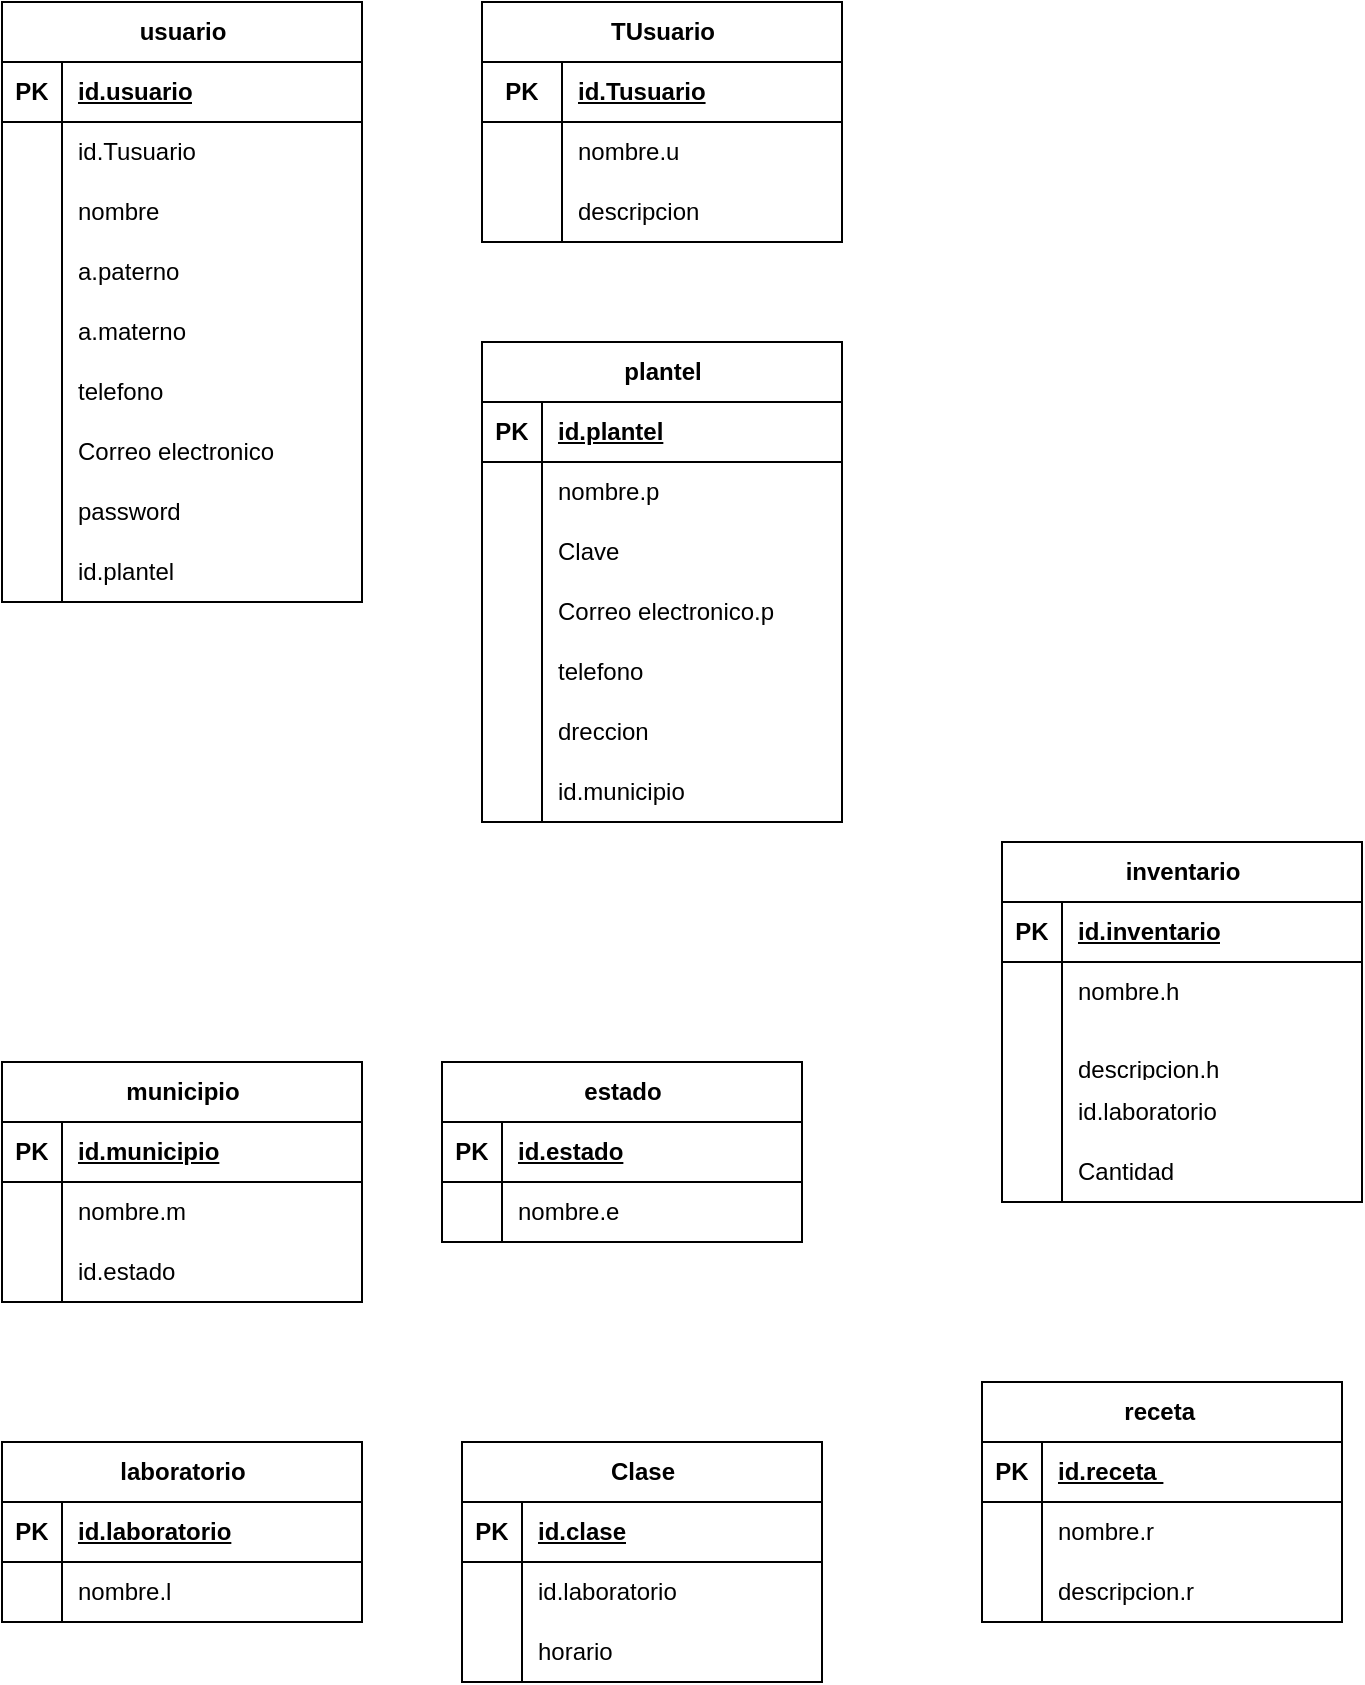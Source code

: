 <mxfile version="21.1.2" type="github">
  <diagram name="Página-1" id="ZYqo0k_tQxLcx-SeX5PD">
    <mxGraphModel dx="794" dy="708" grid="1" gridSize="10" guides="1" tooltips="1" connect="1" arrows="1" fold="1" page="1" pageScale="1" pageWidth="827" pageHeight="1169" math="0" shadow="0">
      <root>
        <mxCell id="0" />
        <mxCell id="1" parent="0" />
        <mxCell id="Mk4qaH-paiFfPw6_qIdp-1" value="&lt;font style=&quot;vertical-align: inherit;&quot;&gt;&lt;font style=&quot;vertical-align: inherit;&quot;&gt;estado&lt;/font&gt;&lt;/font&gt;" style="shape=table;startSize=30;container=1;collapsible=1;childLayout=tableLayout;fixedRows=1;rowLines=0;fontStyle=1;align=center;resizeLast=1;html=1;" parent="1" vertex="1">
          <mxGeometry x="260" y="570" width="180" height="90" as="geometry" />
        </mxCell>
        <mxCell id="Mk4qaH-paiFfPw6_qIdp-2" value="" style="shape=tableRow;horizontal=0;startSize=0;swimlaneHead=0;swimlaneBody=0;fillColor=none;collapsible=0;dropTarget=0;points=[[0,0.5],[1,0.5]];portConstraint=eastwest;top=0;left=0;right=0;bottom=1;" parent="Mk4qaH-paiFfPw6_qIdp-1" vertex="1">
          <mxGeometry y="30" width="180" height="30" as="geometry" />
        </mxCell>
        <mxCell id="Mk4qaH-paiFfPw6_qIdp-3" value="PK" style="shape=partialRectangle;connectable=0;fillColor=none;top=0;left=0;bottom=0;right=0;fontStyle=1;overflow=hidden;whiteSpace=wrap;html=1;" parent="Mk4qaH-paiFfPw6_qIdp-2" vertex="1">
          <mxGeometry width="30" height="30" as="geometry">
            <mxRectangle width="30" height="30" as="alternateBounds" />
          </mxGeometry>
        </mxCell>
        <mxCell id="Mk4qaH-paiFfPw6_qIdp-4" value="&lt;font style=&quot;vertical-align: inherit;&quot;&gt;&lt;font style=&quot;vertical-align: inherit;&quot;&gt;id.estado&lt;/font&gt;&lt;/font&gt;" style="shape=partialRectangle;connectable=0;fillColor=none;top=0;left=0;bottom=0;right=0;align=left;spacingLeft=6;fontStyle=5;overflow=hidden;whiteSpace=wrap;html=1;" parent="Mk4qaH-paiFfPw6_qIdp-2" vertex="1">
          <mxGeometry x="30" width="150" height="30" as="geometry">
            <mxRectangle width="150" height="30" as="alternateBounds" />
          </mxGeometry>
        </mxCell>
        <mxCell id="Mk4qaH-paiFfPw6_qIdp-5" value="" style="shape=tableRow;horizontal=0;startSize=0;swimlaneHead=0;swimlaneBody=0;fillColor=none;collapsible=0;dropTarget=0;points=[[0,0.5],[1,0.5]];portConstraint=eastwest;top=0;left=0;right=0;bottom=0;" parent="Mk4qaH-paiFfPw6_qIdp-1" vertex="1">
          <mxGeometry y="60" width="180" height="30" as="geometry" />
        </mxCell>
        <mxCell id="Mk4qaH-paiFfPw6_qIdp-6" value="" style="shape=partialRectangle;connectable=0;fillColor=none;top=0;left=0;bottom=0;right=0;editable=1;overflow=hidden;whiteSpace=wrap;html=1;" parent="Mk4qaH-paiFfPw6_qIdp-5" vertex="1">
          <mxGeometry width="30" height="30" as="geometry">
            <mxRectangle width="30" height="30" as="alternateBounds" />
          </mxGeometry>
        </mxCell>
        <mxCell id="Mk4qaH-paiFfPw6_qIdp-7" value="&lt;font style=&quot;vertical-align: inherit;&quot;&gt;&lt;font style=&quot;vertical-align: inherit;&quot;&gt;nombre.e&lt;/font&gt;&lt;/font&gt;" style="shape=partialRectangle;connectable=0;fillColor=none;top=0;left=0;bottom=0;right=0;align=left;spacingLeft=6;overflow=hidden;whiteSpace=wrap;html=1;" parent="Mk4qaH-paiFfPw6_qIdp-5" vertex="1">
          <mxGeometry x="30" width="150" height="30" as="geometry">
            <mxRectangle width="150" height="30" as="alternateBounds" />
          </mxGeometry>
        </mxCell>
        <mxCell id="Mk4qaH-paiFfPw6_qIdp-14" value="&lt;font style=&quot;vertical-align: inherit;&quot;&gt;&lt;font style=&quot;vertical-align: inherit;&quot;&gt;inventario&lt;/font&gt;&lt;/font&gt;" style="shape=table;startSize=30;container=1;collapsible=1;childLayout=tableLayout;fixedRows=1;rowLines=0;fontStyle=1;align=center;resizeLast=1;html=1;" parent="1" vertex="1">
          <mxGeometry x="540" y="460" width="180" height="180" as="geometry" />
        </mxCell>
        <mxCell id="Mk4qaH-paiFfPw6_qIdp-15" value="" style="shape=tableRow;horizontal=0;startSize=0;swimlaneHead=0;swimlaneBody=0;fillColor=none;collapsible=0;dropTarget=0;points=[[0,0.5],[1,0.5]];portConstraint=eastwest;top=0;left=0;right=0;bottom=1;" parent="Mk4qaH-paiFfPw6_qIdp-14" vertex="1">
          <mxGeometry y="30" width="180" height="30" as="geometry" />
        </mxCell>
        <mxCell id="Mk4qaH-paiFfPw6_qIdp-16" value="PK" style="shape=partialRectangle;connectable=0;fillColor=none;top=0;left=0;bottom=0;right=0;fontStyle=1;overflow=hidden;whiteSpace=wrap;html=1;" parent="Mk4qaH-paiFfPw6_qIdp-15" vertex="1">
          <mxGeometry width="30" height="30" as="geometry">
            <mxRectangle width="30" height="30" as="alternateBounds" />
          </mxGeometry>
        </mxCell>
        <mxCell id="Mk4qaH-paiFfPw6_qIdp-17" value="&lt;font style=&quot;vertical-align: inherit;&quot;&gt;&lt;font style=&quot;vertical-align: inherit;&quot;&gt;id.inventario&lt;/font&gt;&lt;/font&gt;" style="shape=partialRectangle;connectable=0;fillColor=none;top=0;left=0;bottom=0;right=0;align=left;spacingLeft=6;fontStyle=5;overflow=hidden;whiteSpace=wrap;html=1;" parent="Mk4qaH-paiFfPw6_qIdp-15" vertex="1">
          <mxGeometry x="30" width="150" height="30" as="geometry">
            <mxRectangle width="150" height="30" as="alternateBounds" />
          </mxGeometry>
        </mxCell>
        <mxCell id="Mk4qaH-paiFfPw6_qIdp-177" value="" style="shape=tableRow;horizontal=0;startSize=0;swimlaneHead=0;swimlaneBody=0;fillColor=none;collapsible=0;dropTarget=0;points=[[0,0.5],[1,0.5]];portConstraint=eastwest;top=0;left=0;right=0;bottom=0;" parent="Mk4qaH-paiFfPw6_qIdp-14" vertex="1">
          <mxGeometry y="60" width="180" height="30" as="geometry" />
        </mxCell>
        <mxCell id="Mk4qaH-paiFfPw6_qIdp-178" value="" style="shape=partialRectangle;connectable=0;fillColor=none;top=0;left=0;bottom=0;right=0;editable=1;overflow=hidden;whiteSpace=wrap;html=1;" parent="Mk4qaH-paiFfPw6_qIdp-177" vertex="1">
          <mxGeometry width="30" height="30" as="geometry">
            <mxRectangle width="30" height="30" as="alternateBounds" />
          </mxGeometry>
        </mxCell>
        <mxCell id="Mk4qaH-paiFfPw6_qIdp-179" value="&lt;font style=&quot;vertical-align: inherit;&quot;&gt;&lt;font style=&quot;vertical-align: inherit;&quot;&gt;nombre.h&lt;/font&gt;&lt;/font&gt;" style="shape=partialRectangle;connectable=0;fillColor=none;top=0;left=0;bottom=0;right=0;align=left;spacingLeft=6;overflow=hidden;whiteSpace=wrap;html=1;" parent="Mk4qaH-paiFfPw6_qIdp-177" vertex="1">
          <mxGeometry x="30" width="150" height="30" as="geometry">
            <mxRectangle width="150" height="30" as="alternateBounds" />
          </mxGeometry>
        </mxCell>
        <mxCell id="Mk4qaH-paiFfPw6_qIdp-180" value="" style="shape=tableRow;horizontal=0;startSize=0;swimlaneHead=0;swimlaneBody=0;fillColor=none;collapsible=0;dropTarget=0;points=[[0,0.5],[1,0.5]];portConstraint=eastwest;top=0;left=0;right=0;bottom=0;" parent="Mk4qaH-paiFfPw6_qIdp-14" vertex="1">
          <mxGeometry y="90" width="180" height="30" as="geometry" />
        </mxCell>
        <mxCell id="Mk4qaH-paiFfPw6_qIdp-181" value="" style="shape=partialRectangle;connectable=0;fillColor=none;top=0;left=0;bottom=0;right=0;editable=1;overflow=hidden;whiteSpace=wrap;html=1;" parent="Mk4qaH-paiFfPw6_qIdp-180" vertex="1">
          <mxGeometry width="30" height="30" as="geometry">
            <mxRectangle width="30" height="30" as="alternateBounds" />
          </mxGeometry>
        </mxCell>
        <mxCell id="Mk4qaH-paiFfPw6_qIdp-182" value="&lt;br&gt;&lt;font style=&quot;vertical-align: inherit;&quot;&gt;&lt;font style=&quot;vertical-align: inherit;&quot;&gt;descripcion.h&lt;/font&gt;&lt;/font&gt;" style="shape=partialRectangle;connectable=0;fillColor=none;top=0;left=0;bottom=0;right=0;align=left;spacingLeft=6;overflow=hidden;whiteSpace=wrap;html=1;" parent="Mk4qaH-paiFfPw6_qIdp-180" vertex="1">
          <mxGeometry x="30" width="150" height="30" as="geometry">
            <mxRectangle width="150" height="30" as="alternateBounds" />
          </mxGeometry>
        </mxCell>
        <mxCell id="Mk4qaH-paiFfPw6_qIdp-183" value="" style="shape=tableRow;horizontal=0;startSize=0;swimlaneHead=0;swimlaneBody=0;fillColor=none;collapsible=0;dropTarget=0;points=[[0,0.5],[1,0.5]];portConstraint=eastwest;top=0;left=0;right=0;bottom=0;" parent="Mk4qaH-paiFfPw6_qIdp-14" vertex="1">
          <mxGeometry y="120" width="180" height="30" as="geometry" />
        </mxCell>
        <mxCell id="Mk4qaH-paiFfPw6_qIdp-184" value="" style="shape=partialRectangle;connectable=0;fillColor=none;top=0;left=0;bottom=0;right=0;editable=1;overflow=hidden;whiteSpace=wrap;html=1;" parent="Mk4qaH-paiFfPw6_qIdp-183" vertex="1">
          <mxGeometry width="30" height="30" as="geometry">
            <mxRectangle width="30" height="30" as="alternateBounds" />
          </mxGeometry>
        </mxCell>
        <mxCell id="Mk4qaH-paiFfPw6_qIdp-185" value="&lt;font style=&quot;vertical-align: inherit;&quot;&gt;&lt;font style=&quot;vertical-align: inherit;&quot;&gt;id.laboratorio&lt;/font&gt;&lt;/font&gt;" style="shape=partialRectangle;connectable=0;fillColor=none;top=0;left=0;bottom=0;right=0;align=left;spacingLeft=6;overflow=hidden;whiteSpace=wrap;html=1;" parent="Mk4qaH-paiFfPw6_qIdp-183" vertex="1">
          <mxGeometry x="30" width="150" height="30" as="geometry">
            <mxRectangle width="150" height="30" as="alternateBounds" />
          </mxGeometry>
        </mxCell>
        <mxCell id="Mk4qaH-paiFfPw6_qIdp-18" value="" style="shape=tableRow;horizontal=0;startSize=0;swimlaneHead=0;swimlaneBody=0;fillColor=none;collapsible=0;dropTarget=0;points=[[0,0.5],[1,0.5]];portConstraint=eastwest;top=0;left=0;right=0;bottom=0;" parent="Mk4qaH-paiFfPw6_qIdp-14" vertex="1">
          <mxGeometry y="150" width="180" height="30" as="geometry" />
        </mxCell>
        <mxCell id="Mk4qaH-paiFfPw6_qIdp-19" value="" style="shape=partialRectangle;connectable=0;fillColor=none;top=0;left=0;bottom=0;right=0;editable=1;overflow=hidden;whiteSpace=wrap;html=1;" parent="Mk4qaH-paiFfPw6_qIdp-18" vertex="1">
          <mxGeometry width="30" height="30" as="geometry">
            <mxRectangle width="30" height="30" as="alternateBounds" />
          </mxGeometry>
        </mxCell>
        <mxCell id="Mk4qaH-paiFfPw6_qIdp-20" value="&lt;font style=&quot;vertical-align: inherit;&quot;&gt;&lt;font style=&quot;vertical-align: inherit;&quot;&gt;Cantidad&lt;/font&gt;&lt;/font&gt;" style="shape=partialRectangle;connectable=0;fillColor=none;top=0;left=0;bottom=0;right=0;align=left;spacingLeft=6;overflow=hidden;whiteSpace=wrap;html=1;" parent="Mk4qaH-paiFfPw6_qIdp-18" vertex="1">
          <mxGeometry x="30" width="150" height="30" as="geometry">
            <mxRectangle width="150" height="30" as="alternateBounds" />
          </mxGeometry>
        </mxCell>
        <mxCell id="Mk4qaH-paiFfPw6_qIdp-27" value="&lt;font style=&quot;vertical-align: inherit;&quot;&gt;&lt;font style=&quot;vertical-align: inherit;&quot;&gt;municipio&lt;/font&gt;&lt;/font&gt;" style="shape=table;startSize=30;container=1;collapsible=1;childLayout=tableLayout;fixedRows=1;rowLines=0;fontStyle=1;align=center;resizeLast=1;html=1;" parent="1" vertex="1">
          <mxGeometry x="40" y="570" width="180" height="120" as="geometry" />
        </mxCell>
        <mxCell id="Mk4qaH-paiFfPw6_qIdp-28" value="" style="shape=tableRow;horizontal=0;startSize=0;swimlaneHead=0;swimlaneBody=0;fillColor=none;collapsible=0;dropTarget=0;points=[[0,0.5],[1,0.5]];portConstraint=eastwest;top=0;left=0;right=0;bottom=1;" parent="Mk4qaH-paiFfPw6_qIdp-27" vertex="1">
          <mxGeometry y="30" width="180" height="30" as="geometry" />
        </mxCell>
        <mxCell id="Mk4qaH-paiFfPw6_qIdp-29" value="PK" style="shape=partialRectangle;connectable=0;fillColor=none;top=0;left=0;bottom=0;right=0;fontStyle=1;overflow=hidden;whiteSpace=wrap;html=1;" parent="Mk4qaH-paiFfPw6_qIdp-28" vertex="1">
          <mxGeometry width="30" height="30" as="geometry">
            <mxRectangle width="30" height="30" as="alternateBounds" />
          </mxGeometry>
        </mxCell>
        <mxCell id="Mk4qaH-paiFfPw6_qIdp-30" value="&lt;font style=&quot;vertical-align: inherit;&quot;&gt;&lt;font style=&quot;vertical-align: inherit;&quot;&gt;id.municipio&lt;/font&gt;&lt;/font&gt;" style="shape=partialRectangle;connectable=0;fillColor=none;top=0;left=0;bottom=0;right=0;align=left;spacingLeft=6;fontStyle=5;overflow=hidden;whiteSpace=wrap;html=1;" parent="Mk4qaH-paiFfPw6_qIdp-28" vertex="1">
          <mxGeometry x="30" width="150" height="30" as="geometry">
            <mxRectangle width="150" height="30" as="alternateBounds" />
          </mxGeometry>
        </mxCell>
        <mxCell id="Mk4qaH-paiFfPw6_qIdp-31" value="" style="shape=tableRow;horizontal=0;startSize=0;swimlaneHead=0;swimlaneBody=0;fillColor=none;collapsible=0;dropTarget=0;points=[[0,0.5],[1,0.5]];portConstraint=eastwest;top=0;left=0;right=0;bottom=0;" parent="Mk4qaH-paiFfPw6_qIdp-27" vertex="1">
          <mxGeometry y="60" width="180" height="30" as="geometry" />
        </mxCell>
        <mxCell id="Mk4qaH-paiFfPw6_qIdp-32" value="" style="shape=partialRectangle;connectable=0;fillColor=none;top=0;left=0;bottom=0;right=0;editable=1;overflow=hidden;whiteSpace=wrap;html=1;" parent="Mk4qaH-paiFfPw6_qIdp-31" vertex="1">
          <mxGeometry width="30" height="30" as="geometry">
            <mxRectangle width="30" height="30" as="alternateBounds" />
          </mxGeometry>
        </mxCell>
        <mxCell id="Mk4qaH-paiFfPw6_qIdp-33" value="&lt;font style=&quot;vertical-align: inherit;&quot;&gt;&lt;font style=&quot;vertical-align: inherit;&quot;&gt;nombre.m&lt;/font&gt;&lt;/font&gt;" style="shape=partialRectangle;connectable=0;fillColor=none;top=0;left=0;bottom=0;right=0;align=left;spacingLeft=6;overflow=hidden;whiteSpace=wrap;html=1;" parent="Mk4qaH-paiFfPw6_qIdp-31" vertex="1">
          <mxGeometry x="30" width="150" height="30" as="geometry">
            <mxRectangle width="150" height="30" as="alternateBounds" />
          </mxGeometry>
        </mxCell>
        <mxCell id="Mk4qaH-paiFfPw6_qIdp-34" value="" style="shape=tableRow;horizontal=0;startSize=0;swimlaneHead=0;swimlaneBody=0;fillColor=none;collapsible=0;dropTarget=0;points=[[0,0.5],[1,0.5]];portConstraint=eastwest;top=0;left=0;right=0;bottom=0;" parent="Mk4qaH-paiFfPw6_qIdp-27" vertex="1">
          <mxGeometry y="90" width="180" height="30" as="geometry" />
        </mxCell>
        <mxCell id="Mk4qaH-paiFfPw6_qIdp-35" value="" style="shape=partialRectangle;connectable=0;fillColor=none;top=0;left=0;bottom=0;right=0;editable=1;overflow=hidden;whiteSpace=wrap;html=1;" parent="Mk4qaH-paiFfPw6_qIdp-34" vertex="1">
          <mxGeometry width="30" height="30" as="geometry">
            <mxRectangle width="30" height="30" as="alternateBounds" />
          </mxGeometry>
        </mxCell>
        <mxCell id="Mk4qaH-paiFfPw6_qIdp-36" value="&lt;font style=&quot;vertical-align: inherit;&quot;&gt;&lt;font style=&quot;vertical-align: inherit;&quot;&gt;id.estado&lt;/font&gt;&lt;/font&gt;" style="shape=partialRectangle;connectable=0;fillColor=none;top=0;left=0;bottom=0;right=0;align=left;spacingLeft=6;overflow=hidden;whiteSpace=wrap;html=1;" parent="Mk4qaH-paiFfPw6_qIdp-34" vertex="1">
          <mxGeometry x="30" width="150" height="30" as="geometry">
            <mxRectangle width="150" height="30" as="alternateBounds" />
          </mxGeometry>
        </mxCell>
        <mxCell id="Mk4qaH-paiFfPw6_qIdp-40" value="&lt;font style=&quot;vertical-align: inherit;&quot;&gt;&lt;font style=&quot;vertical-align: inherit;&quot;&gt;plantel&lt;/font&gt;&lt;/font&gt;" style="shape=table;startSize=30;container=1;collapsible=1;childLayout=tableLayout;fixedRows=1;rowLines=0;fontStyle=1;align=center;resizeLast=1;html=1;" parent="1" vertex="1">
          <mxGeometry x="280" y="210" width="180" height="240" as="geometry" />
        </mxCell>
        <mxCell id="Mk4qaH-paiFfPw6_qIdp-41" value="" style="shape=tableRow;horizontal=0;startSize=0;swimlaneHead=0;swimlaneBody=0;fillColor=none;collapsible=0;dropTarget=0;points=[[0,0.5],[1,0.5]];portConstraint=eastwest;top=0;left=0;right=0;bottom=1;" parent="Mk4qaH-paiFfPw6_qIdp-40" vertex="1">
          <mxGeometry y="30" width="180" height="30" as="geometry" />
        </mxCell>
        <mxCell id="Mk4qaH-paiFfPw6_qIdp-42" value="PK" style="shape=partialRectangle;connectable=0;fillColor=none;top=0;left=0;bottom=0;right=0;fontStyle=1;overflow=hidden;whiteSpace=wrap;html=1;" parent="Mk4qaH-paiFfPw6_qIdp-41" vertex="1">
          <mxGeometry width="30" height="30" as="geometry">
            <mxRectangle width="30" height="30" as="alternateBounds" />
          </mxGeometry>
        </mxCell>
        <mxCell id="Mk4qaH-paiFfPw6_qIdp-43" value="&lt;font style=&quot;vertical-align: inherit;&quot;&gt;&lt;font style=&quot;vertical-align: inherit;&quot;&gt;&lt;font style=&quot;vertical-align: inherit;&quot;&gt;&lt;font style=&quot;vertical-align: inherit;&quot;&gt;id.plantel&lt;/font&gt;&lt;/font&gt;&lt;/font&gt;&lt;/font&gt;" style="shape=partialRectangle;connectable=0;fillColor=none;top=0;left=0;bottom=0;right=0;align=left;spacingLeft=6;fontStyle=5;overflow=hidden;whiteSpace=wrap;html=1;" parent="Mk4qaH-paiFfPw6_qIdp-41" vertex="1">
          <mxGeometry x="30" width="150" height="30" as="geometry">
            <mxRectangle width="150" height="30" as="alternateBounds" />
          </mxGeometry>
        </mxCell>
        <mxCell id="Mk4qaH-paiFfPw6_qIdp-44" value="" style="shape=tableRow;horizontal=0;startSize=0;swimlaneHead=0;swimlaneBody=0;fillColor=none;collapsible=0;dropTarget=0;points=[[0,0.5],[1,0.5]];portConstraint=eastwest;top=0;left=0;right=0;bottom=0;" parent="Mk4qaH-paiFfPw6_qIdp-40" vertex="1">
          <mxGeometry y="60" width="180" height="30" as="geometry" />
        </mxCell>
        <mxCell id="Mk4qaH-paiFfPw6_qIdp-45" value="" style="shape=partialRectangle;connectable=0;fillColor=none;top=0;left=0;bottom=0;right=0;editable=1;overflow=hidden;whiteSpace=wrap;html=1;" parent="Mk4qaH-paiFfPw6_qIdp-44" vertex="1">
          <mxGeometry width="30" height="30" as="geometry">
            <mxRectangle width="30" height="30" as="alternateBounds" />
          </mxGeometry>
        </mxCell>
        <mxCell id="Mk4qaH-paiFfPw6_qIdp-46" value="&lt;font style=&quot;vertical-align: inherit;&quot;&gt;&lt;font style=&quot;vertical-align: inherit;&quot;&gt;nombre.p&lt;/font&gt;&lt;/font&gt;" style="shape=partialRectangle;connectable=0;fillColor=none;top=0;left=0;bottom=0;right=0;align=left;spacingLeft=6;overflow=hidden;whiteSpace=wrap;html=1;" parent="Mk4qaH-paiFfPw6_qIdp-44" vertex="1">
          <mxGeometry x="30" width="150" height="30" as="geometry">
            <mxRectangle width="150" height="30" as="alternateBounds" />
          </mxGeometry>
        </mxCell>
        <mxCell id="Mk4qaH-paiFfPw6_qIdp-164" value="" style="shape=tableRow;horizontal=0;startSize=0;swimlaneHead=0;swimlaneBody=0;fillColor=none;collapsible=0;dropTarget=0;points=[[0,0.5],[1,0.5]];portConstraint=eastwest;top=0;left=0;right=0;bottom=0;" parent="Mk4qaH-paiFfPw6_qIdp-40" vertex="1">
          <mxGeometry y="90" width="180" height="30" as="geometry" />
        </mxCell>
        <mxCell id="Mk4qaH-paiFfPw6_qIdp-165" value="" style="shape=partialRectangle;connectable=0;fillColor=none;top=0;left=0;bottom=0;right=0;editable=1;overflow=hidden;whiteSpace=wrap;html=1;" parent="Mk4qaH-paiFfPw6_qIdp-164" vertex="1">
          <mxGeometry width="30" height="30" as="geometry">
            <mxRectangle width="30" height="30" as="alternateBounds" />
          </mxGeometry>
        </mxCell>
        <mxCell id="Mk4qaH-paiFfPw6_qIdp-166" value="&lt;font style=&quot;vertical-align: inherit;&quot;&gt;&lt;font style=&quot;vertical-align: inherit;&quot;&gt;Clave&lt;/font&gt;&lt;/font&gt;" style="shape=partialRectangle;connectable=0;fillColor=none;top=0;left=0;bottom=0;right=0;align=left;spacingLeft=6;overflow=hidden;whiteSpace=wrap;html=1;" parent="Mk4qaH-paiFfPw6_qIdp-164" vertex="1">
          <mxGeometry x="30" width="150" height="30" as="geometry">
            <mxRectangle width="150" height="30" as="alternateBounds" />
          </mxGeometry>
        </mxCell>
        <mxCell id="Mk4qaH-paiFfPw6_qIdp-47" value="" style="shape=tableRow;horizontal=0;startSize=0;swimlaneHead=0;swimlaneBody=0;fillColor=none;collapsible=0;dropTarget=0;points=[[0,0.5],[1,0.5]];portConstraint=eastwest;top=0;left=0;right=0;bottom=0;" parent="Mk4qaH-paiFfPw6_qIdp-40" vertex="1">
          <mxGeometry y="120" width="180" height="30" as="geometry" />
        </mxCell>
        <mxCell id="Mk4qaH-paiFfPw6_qIdp-48" value="" style="shape=partialRectangle;connectable=0;fillColor=none;top=0;left=0;bottom=0;right=0;editable=1;overflow=hidden;whiteSpace=wrap;html=1;" parent="Mk4qaH-paiFfPw6_qIdp-47" vertex="1">
          <mxGeometry width="30" height="30" as="geometry">
            <mxRectangle width="30" height="30" as="alternateBounds" />
          </mxGeometry>
        </mxCell>
        <mxCell id="Mk4qaH-paiFfPw6_qIdp-49" value="&lt;font style=&quot;vertical-align: inherit;&quot;&gt;&lt;font style=&quot;vertical-align: inherit;&quot;&gt;Correo electronico.p&lt;/font&gt;&lt;/font&gt;" style="shape=partialRectangle;connectable=0;fillColor=none;top=0;left=0;bottom=0;right=0;align=left;spacingLeft=6;overflow=hidden;whiteSpace=wrap;html=1;" parent="Mk4qaH-paiFfPw6_qIdp-47" vertex="1">
          <mxGeometry x="30" width="150" height="30" as="geometry">
            <mxRectangle width="150" height="30" as="alternateBounds" />
          </mxGeometry>
        </mxCell>
        <mxCell id="Mk4qaH-paiFfPw6_qIdp-167" value="" style="shape=tableRow;horizontal=0;startSize=0;swimlaneHead=0;swimlaneBody=0;fillColor=none;collapsible=0;dropTarget=0;points=[[0,0.5],[1,0.5]];portConstraint=eastwest;top=0;left=0;right=0;bottom=0;" parent="Mk4qaH-paiFfPw6_qIdp-40" vertex="1">
          <mxGeometry y="150" width="180" height="30" as="geometry" />
        </mxCell>
        <mxCell id="Mk4qaH-paiFfPw6_qIdp-168" value="" style="shape=partialRectangle;connectable=0;fillColor=none;top=0;left=0;bottom=0;right=0;editable=1;overflow=hidden;whiteSpace=wrap;html=1;" parent="Mk4qaH-paiFfPw6_qIdp-167" vertex="1">
          <mxGeometry width="30" height="30" as="geometry">
            <mxRectangle width="30" height="30" as="alternateBounds" />
          </mxGeometry>
        </mxCell>
        <mxCell id="Mk4qaH-paiFfPw6_qIdp-169" value="&lt;font style=&quot;vertical-align: inherit;&quot;&gt;&lt;font style=&quot;vertical-align: inherit;&quot;&gt;telefono&lt;/font&gt;&lt;/font&gt;" style="shape=partialRectangle;connectable=0;fillColor=none;top=0;left=0;bottom=0;right=0;align=left;spacingLeft=6;overflow=hidden;whiteSpace=wrap;html=1;" parent="Mk4qaH-paiFfPw6_qIdp-167" vertex="1">
          <mxGeometry x="30" width="150" height="30" as="geometry">
            <mxRectangle width="150" height="30" as="alternateBounds" />
          </mxGeometry>
        </mxCell>
        <mxCell id="Mk4qaH-paiFfPw6_qIdp-170" value="" style="shape=tableRow;horizontal=0;startSize=0;swimlaneHead=0;swimlaneBody=0;fillColor=none;collapsible=0;dropTarget=0;points=[[0,0.5],[1,0.5]];portConstraint=eastwest;top=0;left=0;right=0;bottom=0;" parent="Mk4qaH-paiFfPw6_qIdp-40" vertex="1">
          <mxGeometry y="180" width="180" height="30" as="geometry" />
        </mxCell>
        <mxCell id="Mk4qaH-paiFfPw6_qIdp-171" value="" style="shape=partialRectangle;connectable=0;fillColor=none;top=0;left=0;bottom=0;right=0;editable=1;overflow=hidden;whiteSpace=wrap;html=1;" parent="Mk4qaH-paiFfPw6_qIdp-170" vertex="1">
          <mxGeometry width="30" height="30" as="geometry">
            <mxRectangle width="30" height="30" as="alternateBounds" />
          </mxGeometry>
        </mxCell>
        <mxCell id="Mk4qaH-paiFfPw6_qIdp-172" value="&lt;font style=&quot;vertical-align: inherit;&quot;&gt;&lt;font style=&quot;vertical-align: inherit;&quot;&gt;dreccion&lt;/font&gt;&lt;/font&gt;" style="shape=partialRectangle;connectable=0;fillColor=none;top=0;left=0;bottom=0;right=0;align=left;spacingLeft=6;overflow=hidden;whiteSpace=wrap;html=1;" parent="Mk4qaH-paiFfPw6_qIdp-170" vertex="1">
          <mxGeometry x="30" width="150" height="30" as="geometry">
            <mxRectangle width="150" height="30" as="alternateBounds" />
          </mxGeometry>
        </mxCell>
        <mxCell id="Mk4qaH-paiFfPw6_qIdp-50" value="" style="shape=tableRow;horizontal=0;startSize=0;swimlaneHead=0;swimlaneBody=0;fillColor=none;collapsible=0;dropTarget=0;points=[[0,0.5],[1,0.5]];portConstraint=eastwest;top=0;left=0;right=0;bottom=0;" parent="Mk4qaH-paiFfPw6_qIdp-40" vertex="1">
          <mxGeometry y="210" width="180" height="30" as="geometry" />
        </mxCell>
        <mxCell id="Mk4qaH-paiFfPw6_qIdp-51" value="" style="shape=partialRectangle;connectable=0;fillColor=none;top=0;left=0;bottom=0;right=0;editable=1;overflow=hidden;whiteSpace=wrap;html=1;" parent="Mk4qaH-paiFfPw6_qIdp-50" vertex="1">
          <mxGeometry width="30" height="30" as="geometry">
            <mxRectangle width="30" height="30" as="alternateBounds" />
          </mxGeometry>
        </mxCell>
        <mxCell id="Mk4qaH-paiFfPw6_qIdp-52" value="&lt;font style=&quot;vertical-align: inherit;&quot;&gt;&lt;font style=&quot;vertical-align: inherit;&quot;&gt;id.municipio&lt;/font&gt;&lt;/font&gt;" style="shape=partialRectangle;connectable=0;fillColor=none;top=0;left=0;bottom=0;right=0;align=left;spacingLeft=6;overflow=hidden;whiteSpace=wrap;html=1;" parent="Mk4qaH-paiFfPw6_qIdp-50" vertex="1">
          <mxGeometry x="30" width="150" height="30" as="geometry">
            <mxRectangle width="150" height="30" as="alternateBounds" />
          </mxGeometry>
        </mxCell>
        <mxCell id="Mk4qaH-paiFfPw6_qIdp-53" value="&lt;font style=&quot;vertical-align: inherit;&quot;&gt;&lt;font style=&quot;vertical-align: inherit;&quot;&gt;TUsuario&lt;/font&gt;&lt;/font&gt;" style="shape=table;startSize=30;container=1;collapsible=1;childLayout=tableLayout;fixedRows=1;rowLines=0;fontStyle=1;align=center;resizeLast=1;html=1;" parent="1" vertex="1">
          <mxGeometry x="280" y="40" width="180" height="120" as="geometry" />
        </mxCell>
        <mxCell id="Mk4qaH-paiFfPw6_qIdp-54" value="" style="shape=tableRow;horizontal=0;startSize=0;swimlaneHead=0;swimlaneBody=0;fillColor=none;collapsible=0;dropTarget=0;points=[[0,0.5],[1,0.5]];portConstraint=eastwest;top=0;left=0;right=0;bottom=1;" parent="Mk4qaH-paiFfPw6_qIdp-53" vertex="1">
          <mxGeometry y="30" width="180" height="30" as="geometry" />
        </mxCell>
        <mxCell id="Mk4qaH-paiFfPw6_qIdp-55" value="PK" style="shape=partialRectangle;connectable=0;fillColor=none;top=0;left=0;bottom=0;right=0;fontStyle=1;overflow=hidden;whiteSpace=wrap;html=1;" parent="Mk4qaH-paiFfPw6_qIdp-54" vertex="1">
          <mxGeometry width="40" height="30" as="geometry">
            <mxRectangle width="40" height="30" as="alternateBounds" />
          </mxGeometry>
        </mxCell>
        <mxCell id="Mk4qaH-paiFfPw6_qIdp-56" value="&lt;font style=&quot;vertical-align: inherit;&quot;&gt;&lt;font style=&quot;vertical-align: inherit;&quot;&gt;id.Tusuario&lt;/font&gt;&lt;/font&gt;" style="shape=partialRectangle;connectable=0;fillColor=none;top=0;left=0;bottom=0;right=0;align=left;spacingLeft=6;fontStyle=5;overflow=hidden;whiteSpace=wrap;html=1;" parent="Mk4qaH-paiFfPw6_qIdp-54" vertex="1">
          <mxGeometry x="40" width="140" height="30" as="geometry">
            <mxRectangle width="140" height="30" as="alternateBounds" />
          </mxGeometry>
        </mxCell>
        <mxCell id="Mk4qaH-paiFfPw6_qIdp-57" value="" style="shape=tableRow;horizontal=0;startSize=0;swimlaneHead=0;swimlaneBody=0;fillColor=none;collapsible=0;dropTarget=0;points=[[0,0.5],[1,0.5]];portConstraint=eastwest;top=0;left=0;right=0;bottom=0;" parent="Mk4qaH-paiFfPw6_qIdp-53" vertex="1">
          <mxGeometry y="60" width="180" height="30" as="geometry" />
        </mxCell>
        <mxCell id="Mk4qaH-paiFfPw6_qIdp-58" value="" style="shape=partialRectangle;connectable=0;fillColor=none;top=0;left=0;bottom=0;right=0;editable=1;overflow=hidden;whiteSpace=wrap;html=1;" parent="Mk4qaH-paiFfPw6_qIdp-57" vertex="1">
          <mxGeometry width="40" height="30" as="geometry">
            <mxRectangle width="40" height="30" as="alternateBounds" />
          </mxGeometry>
        </mxCell>
        <mxCell id="Mk4qaH-paiFfPw6_qIdp-59" value="&lt;font style=&quot;vertical-align: inherit;&quot;&gt;&lt;font style=&quot;vertical-align: inherit;&quot;&gt;nombre.u&lt;br&gt;&lt;/font&gt;&lt;/font&gt;" style="shape=partialRectangle;connectable=0;fillColor=none;top=0;left=0;bottom=0;right=0;align=left;spacingLeft=6;overflow=hidden;whiteSpace=wrap;html=1;" parent="Mk4qaH-paiFfPw6_qIdp-57" vertex="1">
          <mxGeometry x="40" width="140" height="30" as="geometry">
            <mxRectangle width="140" height="30" as="alternateBounds" />
          </mxGeometry>
        </mxCell>
        <mxCell id="Mk4qaH-paiFfPw6_qIdp-63" value="" style="shape=tableRow;horizontal=0;startSize=0;swimlaneHead=0;swimlaneBody=0;fillColor=none;collapsible=0;dropTarget=0;points=[[0,0.5],[1,0.5]];portConstraint=eastwest;top=0;left=0;right=0;bottom=0;" parent="Mk4qaH-paiFfPw6_qIdp-53" vertex="1">
          <mxGeometry y="90" width="180" height="30" as="geometry" />
        </mxCell>
        <mxCell id="Mk4qaH-paiFfPw6_qIdp-64" value="" style="shape=partialRectangle;connectable=0;fillColor=none;top=0;left=0;bottom=0;right=0;editable=1;overflow=hidden;whiteSpace=wrap;html=1;" parent="Mk4qaH-paiFfPw6_qIdp-63" vertex="1">
          <mxGeometry width="40" height="30" as="geometry">
            <mxRectangle width="40" height="30" as="alternateBounds" />
          </mxGeometry>
        </mxCell>
        <mxCell id="Mk4qaH-paiFfPw6_qIdp-65" value="&lt;font style=&quot;vertical-align: inherit;&quot;&gt;&lt;font style=&quot;vertical-align: inherit;&quot;&gt;descripcion&lt;/font&gt;&lt;/font&gt;" style="shape=partialRectangle;connectable=0;fillColor=none;top=0;left=0;bottom=0;right=0;align=left;spacingLeft=6;overflow=hidden;whiteSpace=wrap;html=1;" parent="Mk4qaH-paiFfPw6_qIdp-63" vertex="1">
          <mxGeometry x="40" width="140" height="30" as="geometry">
            <mxRectangle width="140" height="30" as="alternateBounds" />
          </mxGeometry>
        </mxCell>
        <mxCell id="Mk4qaH-paiFfPw6_qIdp-66" value="&lt;font style=&quot;vertical-align: inherit;&quot;&gt;&lt;font style=&quot;vertical-align: inherit;&quot;&gt;usuario&lt;/font&gt;&lt;/font&gt;" style="shape=table;startSize=30;container=1;collapsible=1;childLayout=tableLayout;fixedRows=1;rowLines=0;fontStyle=1;align=center;resizeLast=1;html=1;" parent="1" vertex="1">
          <mxGeometry x="40" y="40" width="180" height="300" as="geometry" />
        </mxCell>
        <mxCell id="Mk4qaH-paiFfPw6_qIdp-67" value="" style="shape=tableRow;horizontal=0;startSize=0;swimlaneHead=0;swimlaneBody=0;fillColor=none;collapsible=0;dropTarget=0;points=[[0,0.5],[1,0.5]];portConstraint=eastwest;top=0;left=0;right=0;bottom=1;" parent="Mk4qaH-paiFfPw6_qIdp-66" vertex="1">
          <mxGeometry y="30" width="180" height="30" as="geometry" />
        </mxCell>
        <mxCell id="Mk4qaH-paiFfPw6_qIdp-68" value="PK" style="shape=partialRectangle;connectable=0;fillColor=none;top=0;left=0;bottom=0;right=0;fontStyle=1;overflow=hidden;whiteSpace=wrap;html=1;" parent="Mk4qaH-paiFfPw6_qIdp-67" vertex="1">
          <mxGeometry width="30" height="30" as="geometry">
            <mxRectangle width="30" height="30" as="alternateBounds" />
          </mxGeometry>
        </mxCell>
        <mxCell id="Mk4qaH-paiFfPw6_qIdp-69" value="&lt;font style=&quot;vertical-align: inherit;&quot;&gt;&lt;font style=&quot;vertical-align: inherit;&quot;&gt;id.usuario&lt;/font&gt;&lt;/font&gt;" style="shape=partialRectangle;connectable=0;fillColor=none;top=0;left=0;bottom=0;right=0;align=left;spacingLeft=6;fontStyle=5;overflow=hidden;whiteSpace=wrap;html=1;" parent="Mk4qaH-paiFfPw6_qIdp-67" vertex="1">
          <mxGeometry x="30" width="150" height="30" as="geometry">
            <mxRectangle width="150" height="30" as="alternateBounds" />
          </mxGeometry>
        </mxCell>
        <mxCell id="Mk4qaH-paiFfPw6_qIdp-70" value="" style="shape=tableRow;horizontal=0;startSize=0;swimlaneHead=0;swimlaneBody=0;fillColor=none;collapsible=0;dropTarget=0;points=[[0,0.5],[1,0.5]];portConstraint=eastwest;top=0;left=0;right=0;bottom=0;" parent="Mk4qaH-paiFfPw6_qIdp-66" vertex="1">
          <mxGeometry y="60" width="180" height="30" as="geometry" />
        </mxCell>
        <mxCell id="Mk4qaH-paiFfPw6_qIdp-71" value="" style="shape=partialRectangle;connectable=0;fillColor=none;top=0;left=0;bottom=0;right=0;editable=1;overflow=hidden;whiteSpace=wrap;html=1;" parent="Mk4qaH-paiFfPw6_qIdp-70" vertex="1">
          <mxGeometry width="30" height="30" as="geometry">
            <mxRectangle width="30" height="30" as="alternateBounds" />
          </mxGeometry>
        </mxCell>
        <mxCell id="Mk4qaH-paiFfPw6_qIdp-72" value="&lt;font style=&quot;vertical-align: inherit;&quot;&gt;&lt;font style=&quot;vertical-align: inherit;&quot;&gt;id.Tusuario&lt;/font&gt;&lt;/font&gt;" style="shape=partialRectangle;connectable=0;fillColor=none;top=0;left=0;bottom=0;right=0;align=left;spacingLeft=6;overflow=hidden;whiteSpace=wrap;html=1;" parent="Mk4qaH-paiFfPw6_qIdp-70" vertex="1">
          <mxGeometry x="30" width="150" height="30" as="geometry">
            <mxRectangle width="150" height="30" as="alternateBounds" />
          </mxGeometry>
        </mxCell>
        <mxCell id="Mk4qaH-paiFfPw6_qIdp-126" value="" style="shape=tableRow;horizontal=0;startSize=0;swimlaneHead=0;swimlaneBody=0;fillColor=none;collapsible=0;dropTarget=0;points=[[0,0.5],[1,0.5]];portConstraint=eastwest;top=0;left=0;right=0;bottom=0;" parent="Mk4qaH-paiFfPw6_qIdp-66" vertex="1">
          <mxGeometry y="90" width="180" height="30" as="geometry" />
        </mxCell>
        <mxCell id="Mk4qaH-paiFfPw6_qIdp-127" value="" style="shape=partialRectangle;connectable=0;fillColor=none;top=0;left=0;bottom=0;right=0;editable=1;overflow=hidden;whiteSpace=wrap;html=1;" parent="Mk4qaH-paiFfPw6_qIdp-126" vertex="1">
          <mxGeometry width="30" height="30" as="geometry">
            <mxRectangle width="30" height="30" as="alternateBounds" />
          </mxGeometry>
        </mxCell>
        <mxCell id="Mk4qaH-paiFfPw6_qIdp-128" value="&lt;font style=&quot;vertical-align: inherit;&quot;&gt;&lt;font style=&quot;vertical-align: inherit;&quot;&gt;nombre&amp;nbsp;&lt;/font&gt;&lt;/font&gt;" style="shape=partialRectangle;connectable=0;fillColor=none;top=0;left=0;bottom=0;right=0;align=left;spacingLeft=6;overflow=hidden;whiteSpace=wrap;html=1;" parent="Mk4qaH-paiFfPw6_qIdp-126" vertex="1">
          <mxGeometry x="30" width="150" height="30" as="geometry">
            <mxRectangle width="150" height="30" as="alternateBounds" />
          </mxGeometry>
        </mxCell>
        <mxCell id="Mk4qaH-paiFfPw6_qIdp-129" value="" style="shape=tableRow;horizontal=0;startSize=0;swimlaneHead=0;swimlaneBody=0;fillColor=none;collapsible=0;dropTarget=0;points=[[0,0.5],[1,0.5]];portConstraint=eastwest;top=0;left=0;right=0;bottom=0;" parent="Mk4qaH-paiFfPw6_qIdp-66" vertex="1">
          <mxGeometry y="120" width="180" height="30" as="geometry" />
        </mxCell>
        <mxCell id="Mk4qaH-paiFfPw6_qIdp-130" value="" style="shape=partialRectangle;connectable=0;fillColor=none;top=0;left=0;bottom=0;right=0;editable=1;overflow=hidden;whiteSpace=wrap;html=1;" parent="Mk4qaH-paiFfPw6_qIdp-129" vertex="1">
          <mxGeometry width="30" height="30" as="geometry">
            <mxRectangle width="30" height="30" as="alternateBounds" />
          </mxGeometry>
        </mxCell>
        <mxCell id="Mk4qaH-paiFfPw6_qIdp-131" value="&lt;font style=&quot;vertical-align: inherit;&quot;&gt;&lt;font style=&quot;vertical-align: inherit;&quot;&gt;a.paterno&lt;/font&gt;&lt;/font&gt;" style="shape=partialRectangle;connectable=0;fillColor=none;top=0;left=0;bottom=0;right=0;align=left;spacingLeft=6;overflow=hidden;whiteSpace=wrap;html=1;" parent="Mk4qaH-paiFfPw6_qIdp-129" vertex="1">
          <mxGeometry x="30" width="150" height="30" as="geometry">
            <mxRectangle width="150" height="30" as="alternateBounds" />
          </mxGeometry>
        </mxCell>
        <mxCell id="Mk4qaH-paiFfPw6_qIdp-132" value="" style="shape=tableRow;horizontal=0;startSize=0;swimlaneHead=0;swimlaneBody=0;fillColor=none;collapsible=0;dropTarget=0;points=[[0,0.5],[1,0.5]];portConstraint=eastwest;top=0;left=0;right=0;bottom=0;" parent="Mk4qaH-paiFfPw6_qIdp-66" vertex="1">
          <mxGeometry y="150" width="180" height="30" as="geometry" />
        </mxCell>
        <mxCell id="Mk4qaH-paiFfPw6_qIdp-133" value="" style="shape=partialRectangle;connectable=0;fillColor=none;top=0;left=0;bottom=0;right=0;editable=1;overflow=hidden;whiteSpace=wrap;html=1;" parent="Mk4qaH-paiFfPw6_qIdp-132" vertex="1">
          <mxGeometry width="30" height="30" as="geometry">
            <mxRectangle width="30" height="30" as="alternateBounds" />
          </mxGeometry>
        </mxCell>
        <mxCell id="Mk4qaH-paiFfPw6_qIdp-134" value="&lt;font style=&quot;vertical-align: inherit;&quot;&gt;&lt;font style=&quot;vertical-align: inherit;&quot;&gt;a.materno&lt;/font&gt;&lt;/font&gt;" style="shape=partialRectangle;connectable=0;fillColor=none;top=0;left=0;bottom=0;right=0;align=left;spacingLeft=6;overflow=hidden;whiteSpace=wrap;html=1;" parent="Mk4qaH-paiFfPw6_qIdp-132" vertex="1">
          <mxGeometry x="30" width="150" height="30" as="geometry">
            <mxRectangle width="150" height="30" as="alternateBounds" />
          </mxGeometry>
        </mxCell>
        <mxCell id="Mk4qaH-paiFfPw6_qIdp-73" value="" style="shape=tableRow;horizontal=0;startSize=0;swimlaneHead=0;swimlaneBody=0;fillColor=none;collapsible=0;dropTarget=0;points=[[0,0.5],[1,0.5]];portConstraint=eastwest;top=0;left=0;right=0;bottom=0;" parent="Mk4qaH-paiFfPw6_qIdp-66" vertex="1">
          <mxGeometry y="180" width="180" height="30" as="geometry" />
        </mxCell>
        <mxCell id="Mk4qaH-paiFfPw6_qIdp-74" value="" style="shape=partialRectangle;connectable=0;fillColor=none;top=0;left=0;bottom=0;right=0;editable=1;overflow=hidden;whiteSpace=wrap;html=1;" parent="Mk4qaH-paiFfPw6_qIdp-73" vertex="1">
          <mxGeometry width="30" height="30" as="geometry">
            <mxRectangle width="30" height="30" as="alternateBounds" />
          </mxGeometry>
        </mxCell>
        <mxCell id="Mk4qaH-paiFfPw6_qIdp-75" value="&lt;font style=&quot;vertical-align: inherit;&quot;&gt;&lt;font style=&quot;vertical-align: inherit;&quot;&gt;telefono&lt;/font&gt;&lt;/font&gt;" style="shape=partialRectangle;connectable=0;fillColor=none;top=0;left=0;bottom=0;right=0;align=left;spacingLeft=6;overflow=hidden;whiteSpace=wrap;html=1;" parent="Mk4qaH-paiFfPw6_qIdp-73" vertex="1">
          <mxGeometry x="30" width="150" height="30" as="geometry">
            <mxRectangle width="150" height="30" as="alternateBounds" />
          </mxGeometry>
        </mxCell>
        <mxCell id="Mk4qaH-paiFfPw6_qIdp-154" value="" style="shape=tableRow;horizontal=0;startSize=0;swimlaneHead=0;swimlaneBody=0;fillColor=none;collapsible=0;dropTarget=0;points=[[0,0.5],[1,0.5]];portConstraint=eastwest;top=0;left=0;right=0;bottom=0;" parent="Mk4qaH-paiFfPw6_qIdp-66" vertex="1">
          <mxGeometry y="210" width="180" height="30" as="geometry" />
        </mxCell>
        <mxCell id="Mk4qaH-paiFfPw6_qIdp-155" value="" style="shape=partialRectangle;connectable=0;fillColor=none;top=0;left=0;bottom=0;right=0;editable=1;overflow=hidden;whiteSpace=wrap;html=1;" parent="Mk4qaH-paiFfPw6_qIdp-154" vertex="1">
          <mxGeometry width="30" height="30" as="geometry">
            <mxRectangle width="30" height="30" as="alternateBounds" />
          </mxGeometry>
        </mxCell>
        <mxCell id="Mk4qaH-paiFfPw6_qIdp-156" value="&lt;font style=&quot;vertical-align: inherit;&quot;&gt;&lt;font style=&quot;vertical-align: inherit;&quot;&gt;Correo electronico&amp;nbsp;&lt;/font&gt;&lt;/font&gt;" style="shape=partialRectangle;connectable=0;fillColor=none;top=0;left=0;bottom=0;right=0;align=left;spacingLeft=6;overflow=hidden;whiteSpace=wrap;html=1;" parent="Mk4qaH-paiFfPw6_qIdp-154" vertex="1">
          <mxGeometry x="30" width="150" height="30" as="geometry">
            <mxRectangle width="150" height="30" as="alternateBounds" />
          </mxGeometry>
        </mxCell>
        <mxCell id="Mk4qaH-paiFfPw6_qIdp-151" value="" style="shape=tableRow;horizontal=0;startSize=0;swimlaneHead=0;swimlaneBody=0;fillColor=none;collapsible=0;dropTarget=0;points=[[0,0.5],[1,0.5]];portConstraint=eastwest;top=0;left=0;right=0;bottom=0;" parent="Mk4qaH-paiFfPw6_qIdp-66" vertex="1">
          <mxGeometry y="240" width="180" height="30" as="geometry" />
        </mxCell>
        <mxCell id="Mk4qaH-paiFfPw6_qIdp-152" value="" style="shape=partialRectangle;connectable=0;fillColor=none;top=0;left=0;bottom=0;right=0;editable=1;overflow=hidden;whiteSpace=wrap;html=1;" parent="Mk4qaH-paiFfPw6_qIdp-151" vertex="1">
          <mxGeometry width="30" height="30" as="geometry">
            <mxRectangle width="30" height="30" as="alternateBounds" />
          </mxGeometry>
        </mxCell>
        <mxCell id="Mk4qaH-paiFfPw6_qIdp-153" value="&lt;font style=&quot;vertical-align: inherit;&quot;&gt;&lt;font style=&quot;vertical-align: inherit;&quot;&gt;password&lt;/font&gt;&lt;/font&gt;" style="shape=partialRectangle;connectable=0;fillColor=none;top=0;left=0;bottom=0;right=0;align=left;spacingLeft=6;overflow=hidden;whiteSpace=wrap;html=1;" parent="Mk4qaH-paiFfPw6_qIdp-151" vertex="1">
          <mxGeometry x="30" width="150" height="30" as="geometry">
            <mxRectangle width="150" height="30" as="alternateBounds" />
          </mxGeometry>
        </mxCell>
        <mxCell id="Mk4qaH-paiFfPw6_qIdp-148" value="" style="shape=tableRow;horizontal=0;startSize=0;swimlaneHead=0;swimlaneBody=0;fillColor=none;collapsible=0;dropTarget=0;points=[[0,0.5],[1,0.5]];portConstraint=eastwest;top=0;left=0;right=0;bottom=0;" parent="Mk4qaH-paiFfPw6_qIdp-66" vertex="1">
          <mxGeometry y="270" width="180" height="30" as="geometry" />
        </mxCell>
        <mxCell id="Mk4qaH-paiFfPw6_qIdp-149" value="" style="shape=partialRectangle;connectable=0;fillColor=none;top=0;left=0;bottom=0;right=0;editable=1;overflow=hidden;whiteSpace=wrap;html=1;" parent="Mk4qaH-paiFfPw6_qIdp-148" vertex="1">
          <mxGeometry width="30" height="30" as="geometry">
            <mxRectangle width="30" height="30" as="alternateBounds" />
          </mxGeometry>
        </mxCell>
        <mxCell id="Mk4qaH-paiFfPw6_qIdp-150" value="&lt;font style=&quot;vertical-align: inherit;&quot;&gt;&lt;font style=&quot;vertical-align: inherit;&quot;&gt;id.plantel&lt;/font&gt;&lt;/font&gt;" style="shape=partialRectangle;connectable=0;fillColor=none;top=0;left=0;bottom=0;right=0;align=left;spacingLeft=6;overflow=hidden;whiteSpace=wrap;html=1;" parent="Mk4qaH-paiFfPw6_qIdp-148" vertex="1">
          <mxGeometry x="30" width="150" height="30" as="geometry">
            <mxRectangle width="150" height="30" as="alternateBounds" />
          </mxGeometry>
        </mxCell>
        <mxCell id="Mk4qaH-paiFfPw6_qIdp-80" value="&lt;font style=&quot;vertical-align: inherit;&quot;&gt;&lt;font style=&quot;vertical-align: inherit;&quot;&gt;Clase&lt;/font&gt;&lt;/font&gt;" style="shape=table;startSize=30;container=1;collapsible=1;childLayout=tableLayout;fixedRows=1;rowLines=0;fontStyle=1;align=center;resizeLast=1;html=1;" parent="1" vertex="1">
          <mxGeometry x="270" y="760" width="180" height="120" as="geometry" />
        </mxCell>
        <mxCell id="Mk4qaH-paiFfPw6_qIdp-81" value="" style="shape=tableRow;horizontal=0;startSize=0;swimlaneHead=0;swimlaneBody=0;fillColor=none;collapsible=0;dropTarget=0;points=[[0,0.5],[1,0.5]];portConstraint=eastwest;top=0;left=0;right=0;bottom=1;" parent="Mk4qaH-paiFfPw6_qIdp-80" vertex="1">
          <mxGeometry y="30" width="180" height="30" as="geometry" />
        </mxCell>
        <mxCell id="Mk4qaH-paiFfPw6_qIdp-82" value="PK" style="shape=partialRectangle;connectable=0;fillColor=none;top=0;left=0;bottom=0;right=0;fontStyle=1;overflow=hidden;whiteSpace=wrap;html=1;" parent="Mk4qaH-paiFfPw6_qIdp-81" vertex="1">
          <mxGeometry width="30" height="30" as="geometry">
            <mxRectangle width="30" height="30" as="alternateBounds" />
          </mxGeometry>
        </mxCell>
        <mxCell id="Mk4qaH-paiFfPw6_qIdp-83" value="&lt;font style=&quot;vertical-align: inherit;&quot;&gt;&lt;font style=&quot;vertical-align: inherit;&quot;&gt;id.clase&lt;/font&gt;&lt;/font&gt;" style="shape=partialRectangle;connectable=0;fillColor=none;top=0;left=0;bottom=0;right=0;align=left;spacingLeft=6;fontStyle=5;overflow=hidden;whiteSpace=wrap;html=1;" parent="Mk4qaH-paiFfPw6_qIdp-81" vertex="1">
          <mxGeometry x="30" width="150" height="30" as="geometry">
            <mxRectangle width="150" height="30" as="alternateBounds" />
          </mxGeometry>
        </mxCell>
        <mxCell id="Mk4qaH-paiFfPw6_qIdp-84" value="" style="shape=tableRow;horizontal=0;startSize=0;swimlaneHead=0;swimlaneBody=0;fillColor=none;collapsible=0;dropTarget=0;points=[[0,0.5],[1,0.5]];portConstraint=eastwest;top=0;left=0;right=0;bottom=0;" parent="Mk4qaH-paiFfPw6_qIdp-80" vertex="1">
          <mxGeometry y="60" width="180" height="30" as="geometry" />
        </mxCell>
        <mxCell id="Mk4qaH-paiFfPw6_qIdp-85" value="" style="shape=partialRectangle;connectable=0;fillColor=none;top=0;left=0;bottom=0;right=0;editable=1;overflow=hidden;whiteSpace=wrap;html=1;" parent="Mk4qaH-paiFfPw6_qIdp-84" vertex="1">
          <mxGeometry width="30" height="30" as="geometry">
            <mxRectangle width="30" height="30" as="alternateBounds" />
          </mxGeometry>
        </mxCell>
        <mxCell id="Mk4qaH-paiFfPw6_qIdp-86" value="&lt;font style=&quot;vertical-align: inherit;&quot;&gt;&lt;font style=&quot;vertical-align: inherit;&quot;&gt;id.laboratorio&lt;/font&gt;&lt;/font&gt;" style="shape=partialRectangle;connectable=0;fillColor=none;top=0;left=0;bottom=0;right=0;align=left;spacingLeft=6;overflow=hidden;whiteSpace=wrap;html=1;" parent="Mk4qaH-paiFfPw6_qIdp-84" vertex="1">
          <mxGeometry x="30" width="150" height="30" as="geometry">
            <mxRectangle width="150" height="30" as="alternateBounds" />
          </mxGeometry>
        </mxCell>
        <mxCell id="Mk4qaH-paiFfPw6_qIdp-87" value="" style="shape=tableRow;horizontal=0;startSize=0;swimlaneHead=0;swimlaneBody=0;fillColor=none;collapsible=0;dropTarget=0;points=[[0,0.5],[1,0.5]];portConstraint=eastwest;top=0;left=0;right=0;bottom=0;" parent="Mk4qaH-paiFfPw6_qIdp-80" vertex="1">
          <mxGeometry y="90" width="180" height="30" as="geometry" />
        </mxCell>
        <mxCell id="Mk4qaH-paiFfPw6_qIdp-88" value="" style="shape=partialRectangle;connectable=0;fillColor=none;top=0;left=0;bottom=0;right=0;editable=1;overflow=hidden;whiteSpace=wrap;html=1;" parent="Mk4qaH-paiFfPw6_qIdp-87" vertex="1">
          <mxGeometry width="30" height="30" as="geometry">
            <mxRectangle width="30" height="30" as="alternateBounds" />
          </mxGeometry>
        </mxCell>
        <mxCell id="Mk4qaH-paiFfPw6_qIdp-89" value="&lt;font style=&quot;vertical-align: inherit;&quot;&gt;&lt;font style=&quot;vertical-align: inherit;&quot;&gt;horario&lt;/font&gt;&lt;/font&gt;" style="shape=partialRectangle;connectable=0;fillColor=none;top=0;left=0;bottom=0;right=0;align=left;spacingLeft=6;overflow=hidden;whiteSpace=wrap;html=1;" parent="Mk4qaH-paiFfPw6_qIdp-87" vertex="1">
          <mxGeometry x="30" width="150" height="30" as="geometry">
            <mxRectangle width="150" height="30" as="alternateBounds" />
          </mxGeometry>
        </mxCell>
        <mxCell id="Mk4qaH-paiFfPw6_qIdp-93" value="&lt;font style=&quot;vertical-align: inherit;&quot;&gt;&lt;font style=&quot;vertical-align: inherit;&quot;&gt;receta&amp;nbsp;&lt;/font&gt;&lt;/font&gt;" style="shape=table;startSize=30;container=1;collapsible=1;childLayout=tableLayout;fixedRows=1;rowLines=0;fontStyle=1;align=center;resizeLast=1;html=1;" parent="1" vertex="1">
          <mxGeometry x="530" y="730" width="180" height="120" as="geometry" />
        </mxCell>
        <mxCell id="Mk4qaH-paiFfPw6_qIdp-94" value="" style="shape=tableRow;horizontal=0;startSize=0;swimlaneHead=0;swimlaneBody=0;fillColor=none;collapsible=0;dropTarget=0;points=[[0,0.5],[1,0.5]];portConstraint=eastwest;top=0;left=0;right=0;bottom=1;" parent="Mk4qaH-paiFfPw6_qIdp-93" vertex="1">
          <mxGeometry y="30" width="180" height="30" as="geometry" />
        </mxCell>
        <mxCell id="Mk4qaH-paiFfPw6_qIdp-95" value="PK" style="shape=partialRectangle;connectable=0;fillColor=none;top=0;left=0;bottom=0;right=0;fontStyle=1;overflow=hidden;whiteSpace=wrap;html=1;" parent="Mk4qaH-paiFfPw6_qIdp-94" vertex="1">
          <mxGeometry width="30" height="30" as="geometry">
            <mxRectangle width="30" height="30" as="alternateBounds" />
          </mxGeometry>
        </mxCell>
        <mxCell id="Mk4qaH-paiFfPw6_qIdp-96" value="&lt;font style=&quot;vertical-align: inherit;&quot;&gt;&lt;font style=&quot;vertical-align: inherit;&quot;&gt;id.receta&amp;nbsp;&lt;/font&gt;&lt;/font&gt;" style="shape=partialRectangle;connectable=0;fillColor=none;top=0;left=0;bottom=0;right=0;align=left;spacingLeft=6;fontStyle=5;overflow=hidden;whiteSpace=wrap;html=1;" parent="Mk4qaH-paiFfPw6_qIdp-94" vertex="1">
          <mxGeometry x="30" width="150" height="30" as="geometry">
            <mxRectangle width="150" height="30" as="alternateBounds" />
          </mxGeometry>
        </mxCell>
        <mxCell id="Mk4qaH-paiFfPw6_qIdp-97" value="" style="shape=tableRow;horizontal=0;startSize=0;swimlaneHead=0;swimlaneBody=0;fillColor=none;collapsible=0;dropTarget=0;points=[[0,0.5],[1,0.5]];portConstraint=eastwest;top=0;left=0;right=0;bottom=0;" parent="Mk4qaH-paiFfPw6_qIdp-93" vertex="1">
          <mxGeometry y="60" width="180" height="30" as="geometry" />
        </mxCell>
        <mxCell id="Mk4qaH-paiFfPw6_qIdp-98" value="" style="shape=partialRectangle;connectable=0;fillColor=none;top=0;left=0;bottom=0;right=0;editable=1;overflow=hidden;whiteSpace=wrap;html=1;" parent="Mk4qaH-paiFfPw6_qIdp-97" vertex="1">
          <mxGeometry width="30" height="30" as="geometry">
            <mxRectangle width="30" height="30" as="alternateBounds" />
          </mxGeometry>
        </mxCell>
        <mxCell id="Mk4qaH-paiFfPw6_qIdp-99" value="&lt;font style=&quot;vertical-align: inherit;&quot;&gt;&lt;font style=&quot;vertical-align: inherit;&quot;&gt;nombre.r&lt;/font&gt;&lt;/font&gt;" style="shape=partialRectangle;connectable=0;fillColor=none;top=0;left=0;bottom=0;right=0;align=left;spacingLeft=6;overflow=hidden;whiteSpace=wrap;html=1;" parent="Mk4qaH-paiFfPw6_qIdp-97" vertex="1">
          <mxGeometry x="30" width="150" height="30" as="geometry">
            <mxRectangle width="150" height="30" as="alternateBounds" />
          </mxGeometry>
        </mxCell>
        <mxCell id="Mk4qaH-paiFfPw6_qIdp-100" value="" style="shape=tableRow;horizontal=0;startSize=0;swimlaneHead=0;swimlaneBody=0;fillColor=none;collapsible=0;dropTarget=0;points=[[0,0.5],[1,0.5]];portConstraint=eastwest;top=0;left=0;right=0;bottom=0;" parent="Mk4qaH-paiFfPw6_qIdp-93" vertex="1">
          <mxGeometry y="90" width="180" height="30" as="geometry" />
        </mxCell>
        <mxCell id="Mk4qaH-paiFfPw6_qIdp-101" value="" style="shape=partialRectangle;connectable=0;fillColor=none;top=0;left=0;bottom=0;right=0;editable=1;overflow=hidden;whiteSpace=wrap;html=1;" parent="Mk4qaH-paiFfPw6_qIdp-100" vertex="1">
          <mxGeometry width="30" height="30" as="geometry">
            <mxRectangle width="30" height="30" as="alternateBounds" />
          </mxGeometry>
        </mxCell>
        <mxCell id="Mk4qaH-paiFfPw6_qIdp-102" value="&lt;font style=&quot;vertical-align: inherit;&quot;&gt;&lt;font style=&quot;vertical-align: inherit;&quot;&gt;descripcion.r&lt;/font&gt;&lt;/font&gt;" style="shape=partialRectangle;connectable=0;fillColor=none;top=0;left=0;bottom=0;right=0;align=left;spacingLeft=6;overflow=hidden;whiteSpace=wrap;html=1;" parent="Mk4qaH-paiFfPw6_qIdp-100" vertex="1">
          <mxGeometry x="30" width="150" height="30" as="geometry">
            <mxRectangle width="150" height="30" as="alternateBounds" />
          </mxGeometry>
        </mxCell>
        <mxCell id="Mk4qaH-paiFfPw6_qIdp-106" value="&lt;font style=&quot;vertical-align: inherit;&quot;&gt;&lt;font style=&quot;vertical-align: inherit;&quot;&gt;laboratorio&lt;/font&gt;&lt;/font&gt;" style="shape=table;startSize=30;container=1;collapsible=1;childLayout=tableLayout;fixedRows=1;rowLines=0;fontStyle=1;align=center;resizeLast=1;html=1;" parent="1" vertex="1">
          <mxGeometry x="40" y="760" width="180" height="90" as="geometry" />
        </mxCell>
        <mxCell id="Mk4qaH-paiFfPw6_qIdp-107" value="" style="shape=tableRow;horizontal=0;startSize=0;swimlaneHead=0;swimlaneBody=0;fillColor=none;collapsible=0;dropTarget=0;points=[[0,0.5],[1,0.5]];portConstraint=eastwest;top=0;left=0;right=0;bottom=1;" parent="Mk4qaH-paiFfPw6_qIdp-106" vertex="1">
          <mxGeometry y="30" width="180" height="30" as="geometry" />
        </mxCell>
        <mxCell id="Mk4qaH-paiFfPw6_qIdp-108" value="PK" style="shape=partialRectangle;connectable=0;fillColor=none;top=0;left=0;bottom=0;right=0;fontStyle=1;overflow=hidden;whiteSpace=wrap;html=1;" parent="Mk4qaH-paiFfPw6_qIdp-107" vertex="1">
          <mxGeometry width="30" height="30" as="geometry">
            <mxRectangle width="30" height="30" as="alternateBounds" />
          </mxGeometry>
        </mxCell>
        <mxCell id="Mk4qaH-paiFfPw6_qIdp-109" value="&lt;font style=&quot;vertical-align: inherit;&quot;&gt;&lt;font style=&quot;vertical-align: inherit;&quot;&gt;id.laboratorio&lt;/font&gt;&lt;/font&gt;" style="shape=partialRectangle;connectable=0;fillColor=none;top=0;left=0;bottom=0;right=0;align=left;spacingLeft=6;fontStyle=5;overflow=hidden;whiteSpace=wrap;html=1;" parent="Mk4qaH-paiFfPw6_qIdp-107" vertex="1">
          <mxGeometry x="30" width="150" height="30" as="geometry">
            <mxRectangle width="150" height="30" as="alternateBounds" />
          </mxGeometry>
        </mxCell>
        <mxCell id="Mk4qaH-paiFfPw6_qIdp-110" value="" style="shape=tableRow;horizontal=0;startSize=0;swimlaneHead=0;swimlaneBody=0;fillColor=none;collapsible=0;dropTarget=0;points=[[0,0.5],[1,0.5]];portConstraint=eastwest;top=0;left=0;right=0;bottom=0;" parent="Mk4qaH-paiFfPw6_qIdp-106" vertex="1">
          <mxGeometry y="60" width="180" height="30" as="geometry" />
        </mxCell>
        <mxCell id="Mk4qaH-paiFfPw6_qIdp-111" value="" style="shape=partialRectangle;connectable=0;fillColor=none;top=0;left=0;bottom=0;right=0;editable=1;overflow=hidden;whiteSpace=wrap;html=1;" parent="Mk4qaH-paiFfPw6_qIdp-110" vertex="1">
          <mxGeometry width="30" height="30" as="geometry">
            <mxRectangle width="30" height="30" as="alternateBounds" />
          </mxGeometry>
        </mxCell>
        <mxCell id="Mk4qaH-paiFfPw6_qIdp-112" value="&lt;font style=&quot;vertical-align: inherit;&quot;&gt;&lt;font style=&quot;vertical-align: inherit;&quot;&gt;nombre.l&lt;/font&gt;&lt;/font&gt;" style="shape=partialRectangle;connectable=0;fillColor=none;top=0;left=0;bottom=0;right=0;align=left;spacingLeft=6;overflow=hidden;whiteSpace=wrap;html=1;" parent="Mk4qaH-paiFfPw6_qIdp-110" vertex="1">
          <mxGeometry x="30" width="150" height="30" as="geometry">
            <mxRectangle width="150" height="30" as="alternateBounds" />
          </mxGeometry>
        </mxCell>
      </root>
    </mxGraphModel>
  </diagram>
</mxfile>
